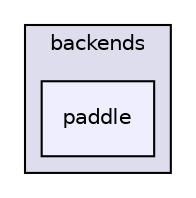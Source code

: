 digraph "/build/FastDeploy/fastdeploy/runtime/backends/paddle" {
  compound=true
  node [ fontsize="10", fontname="Helvetica"];
  edge [ labelfontsize="10", labelfontname="Helvetica"];
  subgraph clusterdir_c60a478ed5bf04c89f9fa5bac9257057 {
    graph [ bgcolor="#ddddee", pencolor="black", label="backends" fontname="Helvetica", fontsize="10", URL="dir_c60a478ed5bf04c89f9fa5bac9257057.html"]
  dir_56585676d366742c7750fcbadd2a286d [shape=box, label="paddle", style="filled", fillcolor="#eeeeff", pencolor="black", URL="dir_56585676d366742c7750fcbadd2a286d.html"];
  }
}
